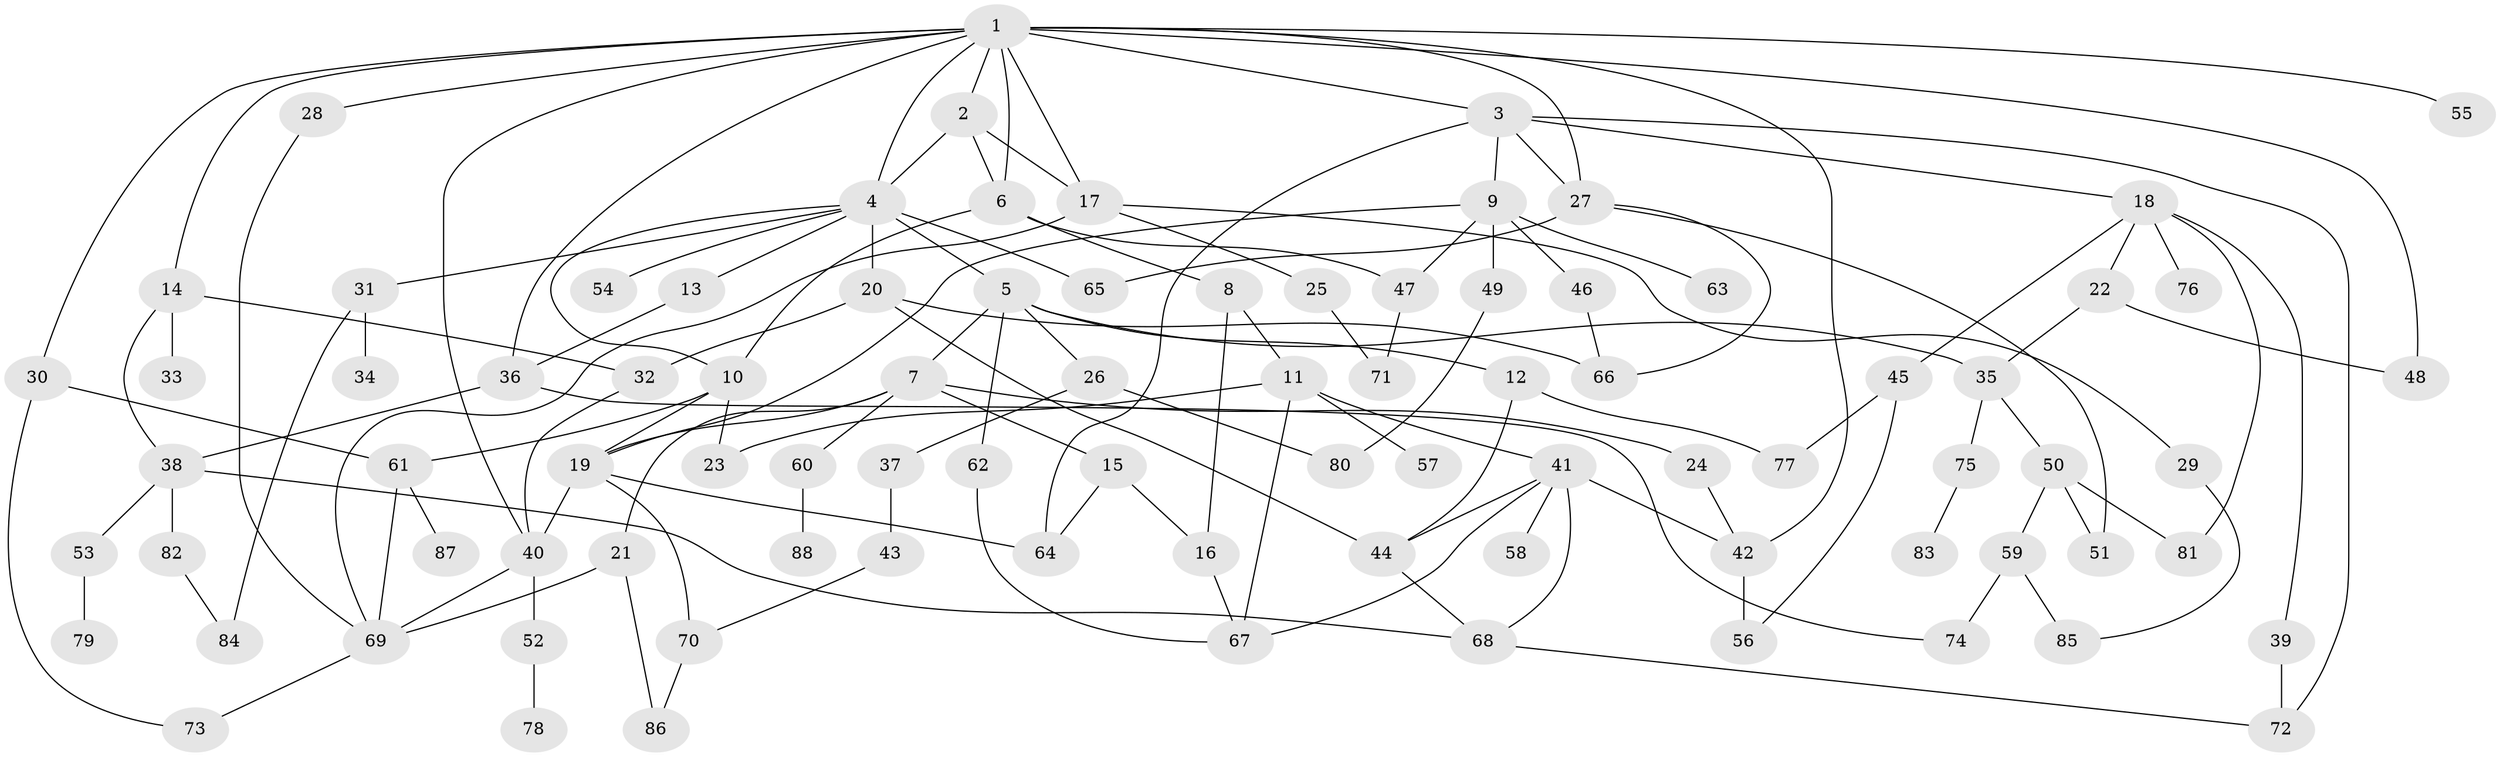 // original degree distribution, {5: 0.04827586206896552, 4: 0.08275862068965517, 7: 0.027586206896551724, 10: 0.006896551724137931, 6: 0.04827586206896552, 3: 0.2413793103448276, 2: 0.296551724137931, 1: 0.2482758620689655}
// Generated by graph-tools (version 1.1) at 2025/49/03/04/25 22:49:10]
// undirected, 88 vertices, 137 edges
graph export_dot {
  node [color=gray90,style=filled];
  1;
  2;
  3;
  4;
  5;
  6;
  7;
  8;
  9;
  10;
  11;
  12;
  13;
  14;
  15;
  16;
  17;
  18;
  19;
  20;
  21;
  22;
  23;
  24;
  25;
  26;
  27;
  28;
  29;
  30;
  31;
  32;
  33;
  34;
  35;
  36;
  37;
  38;
  39;
  40;
  41;
  42;
  43;
  44;
  45;
  46;
  47;
  48;
  49;
  50;
  51;
  52;
  53;
  54;
  55;
  56;
  57;
  58;
  59;
  60;
  61;
  62;
  63;
  64;
  65;
  66;
  67;
  68;
  69;
  70;
  71;
  72;
  73;
  74;
  75;
  76;
  77;
  78;
  79;
  80;
  81;
  82;
  83;
  84;
  85;
  86;
  87;
  88;
  1 -- 2 [weight=1.0];
  1 -- 3 [weight=1.0];
  1 -- 4 [weight=1.0];
  1 -- 6 [weight=1.0];
  1 -- 14 [weight=1.0];
  1 -- 17 [weight=1.0];
  1 -- 27 [weight=1.0];
  1 -- 28 [weight=1.0];
  1 -- 30 [weight=1.0];
  1 -- 36 [weight=1.0];
  1 -- 40 [weight=1.0];
  1 -- 42 [weight=1.0];
  1 -- 48 [weight=1.0];
  1 -- 55 [weight=1.0];
  2 -- 4 [weight=1.0];
  2 -- 6 [weight=1.0];
  2 -- 17 [weight=1.0];
  3 -- 9 [weight=1.0];
  3 -- 18 [weight=1.0];
  3 -- 27 [weight=1.0];
  3 -- 64 [weight=1.0];
  3 -- 72 [weight=1.0];
  4 -- 5 [weight=1.0];
  4 -- 10 [weight=1.0];
  4 -- 13 [weight=1.0];
  4 -- 20 [weight=1.0];
  4 -- 31 [weight=1.0];
  4 -- 54 [weight=1.0];
  4 -- 65 [weight=1.0];
  5 -- 7 [weight=1.0];
  5 -- 12 [weight=1.0];
  5 -- 26 [weight=1.0];
  5 -- 35 [weight=1.0];
  5 -- 62 [weight=1.0];
  6 -- 8 [weight=1.0];
  6 -- 10 [weight=1.0];
  6 -- 47 [weight=1.0];
  7 -- 15 [weight=1.0];
  7 -- 19 [weight=1.0];
  7 -- 21 [weight=1.0];
  7 -- 24 [weight=1.0];
  7 -- 60 [weight=1.0];
  8 -- 11 [weight=1.0];
  8 -- 16 [weight=1.0];
  9 -- 19 [weight=1.0];
  9 -- 46 [weight=1.0];
  9 -- 47 [weight=1.0];
  9 -- 49 [weight=1.0];
  9 -- 63 [weight=1.0];
  10 -- 19 [weight=1.0];
  10 -- 23 [weight=1.0];
  10 -- 61 [weight=1.0];
  11 -- 23 [weight=1.0];
  11 -- 41 [weight=1.0];
  11 -- 57 [weight=1.0];
  11 -- 67 [weight=1.0];
  12 -- 44 [weight=1.0];
  12 -- 77 [weight=1.0];
  13 -- 36 [weight=1.0];
  14 -- 32 [weight=1.0];
  14 -- 33 [weight=1.0];
  14 -- 38 [weight=1.0];
  15 -- 16 [weight=1.0];
  15 -- 64 [weight=1.0];
  16 -- 67 [weight=1.0];
  17 -- 25 [weight=1.0];
  17 -- 29 [weight=1.0];
  17 -- 69 [weight=1.0];
  18 -- 22 [weight=1.0];
  18 -- 39 [weight=1.0];
  18 -- 45 [weight=1.0];
  18 -- 76 [weight=1.0];
  18 -- 81 [weight=1.0];
  19 -- 40 [weight=1.0];
  19 -- 64 [weight=1.0];
  19 -- 70 [weight=1.0];
  20 -- 32 [weight=1.0];
  20 -- 44 [weight=1.0];
  20 -- 66 [weight=1.0];
  21 -- 69 [weight=1.0];
  21 -- 86 [weight=1.0];
  22 -- 35 [weight=1.0];
  22 -- 48 [weight=1.0];
  24 -- 42 [weight=1.0];
  25 -- 71 [weight=1.0];
  26 -- 37 [weight=1.0];
  26 -- 80 [weight=1.0];
  27 -- 51 [weight=1.0];
  27 -- 65 [weight=1.0];
  27 -- 66 [weight=1.0];
  28 -- 69 [weight=1.0];
  29 -- 85 [weight=1.0];
  30 -- 61 [weight=1.0];
  30 -- 73 [weight=1.0];
  31 -- 34 [weight=1.0];
  31 -- 84 [weight=1.0];
  32 -- 40 [weight=1.0];
  35 -- 50 [weight=1.0];
  35 -- 75 [weight=1.0];
  36 -- 38 [weight=1.0];
  36 -- 74 [weight=1.0];
  37 -- 43 [weight=1.0];
  38 -- 53 [weight=1.0];
  38 -- 68 [weight=1.0];
  38 -- 82 [weight=1.0];
  39 -- 72 [weight=1.0];
  40 -- 52 [weight=1.0];
  40 -- 69 [weight=1.0];
  41 -- 42 [weight=1.0];
  41 -- 44 [weight=1.0];
  41 -- 58 [weight=1.0];
  41 -- 67 [weight=1.0];
  41 -- 68 [weight=1.0];
  42 -- 56 [weight=2.0];
  43 -- 70 [weight=1.0];
  44 -- 68 [weight=1.0];
  45 -- 56 [weight=1.0];
  45 -- 77 [weight=1.0];
  46 -- 66 [weight=1.0];
  47 -- 71 [weight=1.0];
  49 -- 80 [weight=1.0];
  50 -- 51 [weight=1.0];
  50 -- 59 [weight=1.0];
  50 -- 81 [weight=1.0];
  52 -- 78 [weight=1.0];
  53 -- 79 [weight=1.0];
  59 -- 74 [weight=1.0];
  59 -- 85 [weight=1.0];
  60 -- 88 [weight=1.0];
  61 -- 69 [weight=1.0];
  61 -- 87 [weight=1.0];
  62 -- 67 [weight=1.0];
  68 -- 72 [weight=1.0];
  69 -- 73 [weight=1.0];
  70 -- 86 [weight=1.0];
  75 -- 83 [weight=1.0];
  82 -- 84 [weight=1.0];
}
